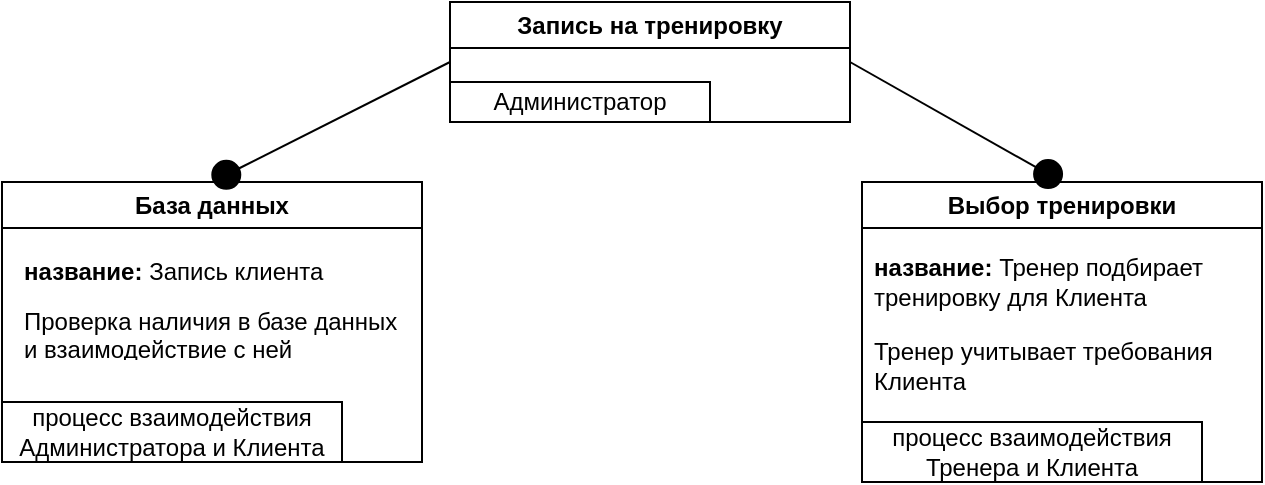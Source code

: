 <mxfile version="22.1.2" type="device">
  <diagram name="Страница — 1" id="TWy4UYaT7lhCc4IGFQ1o">
    <mxGraphModel dx="1036" dy="702" grid="1" gridSize="10" guides="1" tooltips="1" connect="1" arrows="1" fold="1" page="1" pageScale="1" pageWidth="827" pageHeight="1169" math="0" shadow="0">
      <root>
        <mxCell id="0" />
        <mxCell id="1" parent="0" />
        <mxCell id="f2MMuW7yAnDLfrSJl3VY-1" value="Запись на тренировку" style="swimlane;whiteSpace=wrap;html=1;" parent="1" vertex="1">
          <mxGeometry x="314" y="70" width="200" height="60" as="geometry" />
        </mxCell>
        <mxCell id="f2MMuW7yAnDLfrSJl3VY-2" value="Администратор" style="rounded=0;whiteSpace=wrap;html=1;" parent="f2MMuW7yAnDLfrSJl3VY-1" vertex="1">
          <mxGeometry y="40" width="130" height="20" as="geometry" />
        </mxCell>
        <mxCell id="f2MMuW7yAnDLfrSJl3VY-5" value="База данных" style="swimlane;whiteSpace=wrap;html=1;startSize=23;" parent="1" vertex="1">
          <mxGeometry x="90" y="160" width="210" height="140" as="geometry" />
        </mxCell>
        <mxCell id="f2MMuW7yAnDLfrSJl3VY-6" value="процесс взаимодействия Администратора и Клиента" style="rounded=0;whiteSpace=wrap;html=1;" parent="f2MMuW7yAnDLfrSJl3VY-5" vertex="1">
          <mxGeometry y="110" width="170" height="30" as="geometry" />
        </mxCell>
        <mxCell id="f2MMuW7yAnDLfrSJl3VY-11" value="&lt;b&gt;название:&lt;/b&gt; Запись клиента&amp;nbsp;&amp;nbsp;" style="text;strokeColor=none;fillColor=none;align=left;verticalAlign=middle;spacingLeft=4;spacingRight=4;overflow=hidden;points=[[0,0.5],[1,0.5]];portConstraint=eastwest;rotatable=0;whiteSpace=wrap;html=1;" parent="f2MMuW7yAnDLfrSJl3VY-5" vertex="1">
          <mxGeometry x="5" y="30" width="190" height="30" as="geometry" />
        </mxCell>
        <mxCell id="f2MMuW7yAnDLfrSJl3VY-13" value="Проверка наличия в базе данных и взаимодействие с ней" style="text;strokeColor=none;fillColor=none;align=left;verticalAlign=middle;spacingLeft=4;spacingRight=4;overflow=hidden;points=[[0,0.5],[1,0.5]];portConstraint=eastwest;rotatable=0;whiteSpace=wrap;html=1;" parent="f2MMuW7yAnDLfrSJl3VY-5" vertex="1">
          <mxGeometry x="5" y="60" width="201" height="30" as="geometry" />
        </mxCell>
        <mxCell id="f2MMuW7yAnDLfrSJl3VY-7" value="Выбор тренировки" style="swimlane;whiteSpace=wrap;html=1;" parent="1" vertex="1">
          <mxGeometry x="520" y="160" width="200" height="150" as="geometry" />
        </mxCell>
        <mxCell id="f2MMuW7yAnDLfrSJl3VY-8" value="процесс взаимодействия Тренера и Клиента" style="rounded=0;whiteSpace=wrap;html=1;" parent="f2MMuW7yAnDLfrSJl3VY-7" vertex="1">
          <mxGeometry y="120" width="170" height="30" as="geometry" />
        </mxCell>
        <mxCell id="f2MMuW7yAnDLfrSJl3VY-10" value="&lt;b&gt;название:&lt;/b&gt; Тренер подбирает тренировку для Клиента&lt;br&gt;" style="text;strokeColor=none;fillColor=none;align=left;verticalAlign=middle;spacingLeft=4;spacingRight=4;overflow=hidden;points=[[0,0.5],[1,0.5]];portConstraint=eastwest;rotatable=0;whiteSpace=wrap;html=1;" parent="f2MMuW7yAnDLfrSJl3VY-7" vertex="1">
          <mxGeometry y="30" width="190" height="40" as="geometry" />
        </mxCell>
        <mxCell id="f2MMuW7yAnDLfrSJl3VY-14" value="&lt;br&gt;Тренер учитывает требования Клиента" style="text;strokeColor=none;fillColor=none;align=left;verticalAlign=middle;spacingLeft=4;spacingRight=4;overflow=hidden;points=[[0,0.5],[1,0.5]];portConstraint=eastwest;rotatable=0;whiteSpace=wrap;html=1;" parent="f2MMuW7yAnDLfrSJl3VY-7" vertex="1">
          <mxGeometry y="60" width="190" height="50" as="geometry" />
        </mxCell>
        <mxCell id="JD4TXFO3JGopFOhhDsb4-1" value="" style="html=1;verticalAlign=bottom;startArrow=circle;startFill=1;endArrow=none;startSize=6;endSize=8;curved=0;rounded=0;exitX=0.5;exitY=0;exitDx=0;exitDy=0;entryX=0;entryY=0.5;entryDx=0;entryDy=0;endFill=0;" edge="1" parent="1" source="f2MMuW7yAnDLfrSJl3VY-5" target="f2MMuW7yAnDLfrSJl3VY-1">
          <mxGeometry width="80" relative="1" as="geometry">
            <mxPoint x="370" y="190" as="sourcePoint" />
            <mxPoint x="450" y="190" as="targetPoint" />
          </mxGeometry>
        </mxCell>
        <mxCell id="JD4TXFO3JGopFOhhDsb4-6" value="" style="html=1;verticalAlign=bottom;startArrow=circle;startFill=1;endArrow=none;startSize=6;endSize=8;curved=0;rounded=0;exitX=0.5;exitY=0;exitDx=0;exitDy=0;entryX=1;entryY=0.5;entryDx=0;entryDy=0;endFill=0;" edge="1" parent="1" source="f2MMuW7yAnDLfrSJl3VY-7" target="f2MMuW7yAnDLfrSJl3VY-1">
          <mxGeometry width="80" relative="1" as="geometry">
            <mxPoint x="660" y="120" as="sourcePoint" />
            <mxPoint x="779" y="60" as="targetPoint" />
          </mxGeometry>
        </mxCell>
      </root>
    </mxGraphModel>
  </diagram>
</mxfile>
